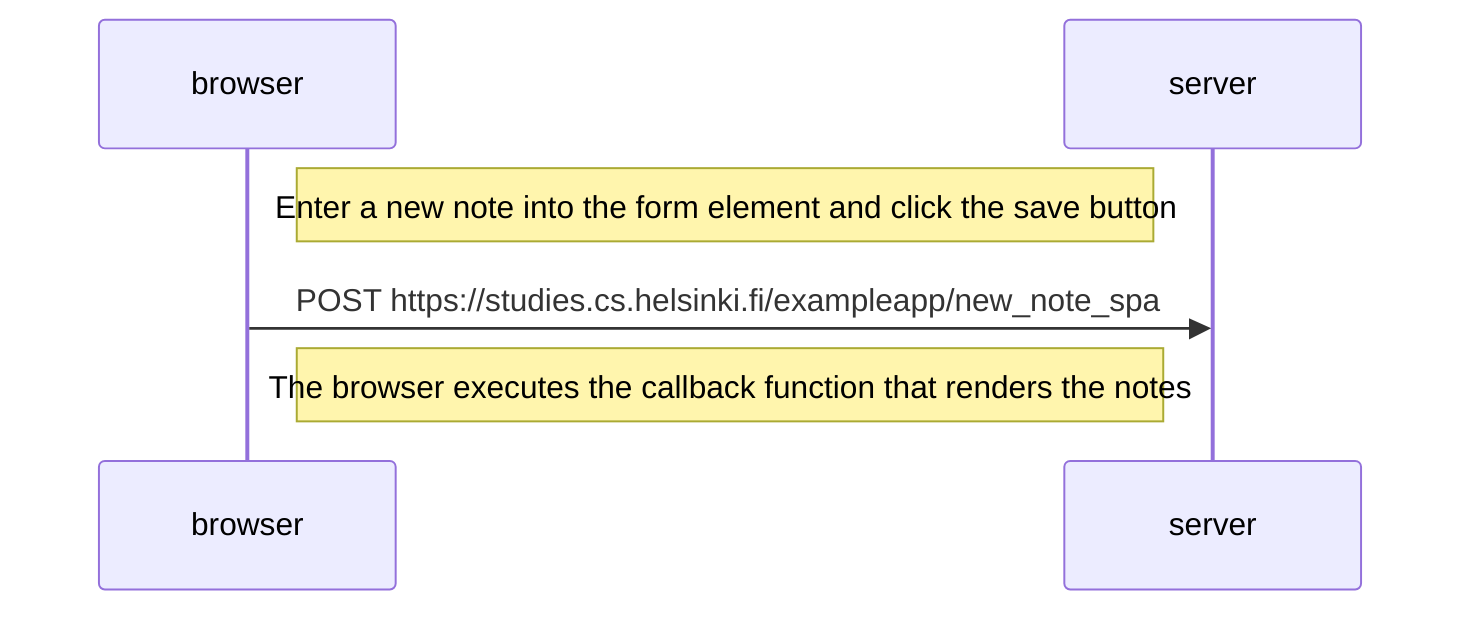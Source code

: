 sequenceDiagram
    participant browser
    participant server

    Note right of browser: Enter a new note into the form element and click the save button
    browser->>server: POST https://studies.cs.helsinki.fi/exampleapp/new_note_spa


    Note right of browser: The browser executes the callback function that renders the notes